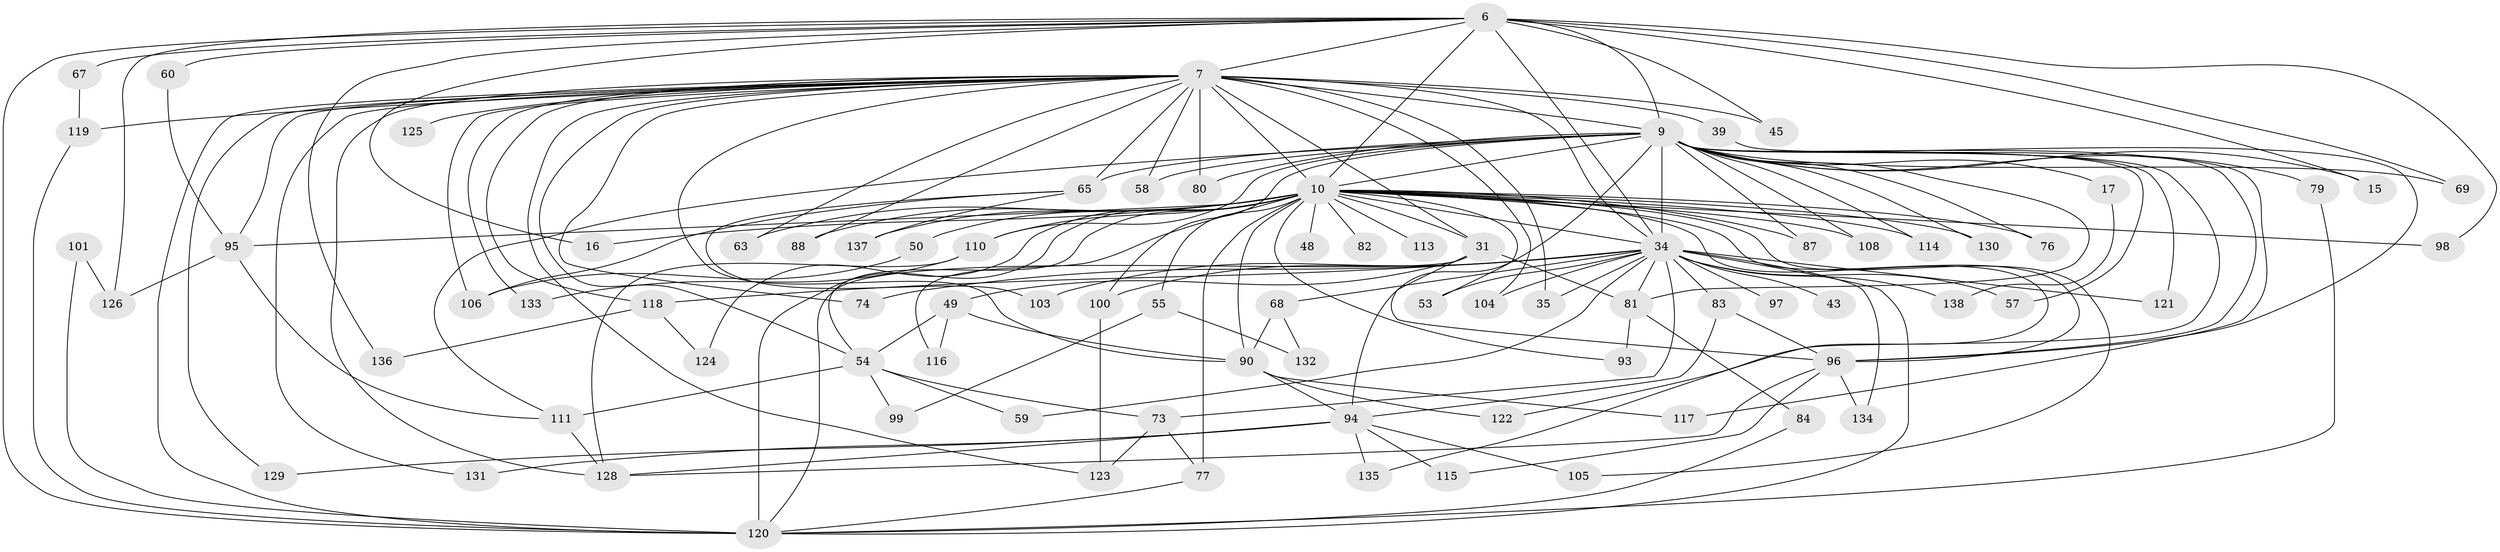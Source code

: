 // original degree distribution, {26: 0.014492753623188406, 15: 0.007246376811594203, 25: 0.007246376811594203, 19: 0.007246376811594203, 33: 0.007246376811594203, 16: 0.007246376811594203, 23: 0.007246376811594203, 21: 0.007246376811594203, 31: 0.007246376811594203, 6: 0.021739130434782608, 4: 0.10869565217391304, 7: 0.014492753623188406, 2: 0.5289855072463768, 3: 0.18840579710144928, 8: 0.014492753623188406, 5: 0.050724637681159424}
// Generated by graph-tools (version 1.1) at 2025/49/03/04/25 21:49:09]
// undirected, 82 vertices, 169 edges
graph export_dot {
graph [start="1"]
  node [color=gray90,style=filled];
  6 [super="+2"];
  7 [super="+3"];
  9 [super="+8"];
  10 [super="+5"];
  15;
  16;
  17;
  31 [super="+20+25"];
  34 [super="+12+4"];
  35;
  39;
  43;
  45 [super="+26"];
  48;
  49 [super="+23+21"];
  50;
  53;
  54 [super="+19"];
  55;
  57 [super="+40"];
  58;
  59;
  60;
  63;
  65 [super="+29"];
  67;
  68 [super="+32"];
  69;
  73 [super="+41+70"];
  74;
  76;
  77 [super="+66+13"];
  79;
  80;
  81 [super="+33+75"];
  82;
  83 [super="+38"];
  84;
  87;
  88;
  90 [super="+14"];
  93;
  94 [super="+22"];
  95 [super="+11"];
  96 [super="+28+61"];
  97;
  98;
  99;
  100;
  101;
  103;
  104;
  105;
  106 [super="+89"];
  108 [super="+18"];
  110;
  111 [super="+62+64"];
  113;
  114;
  115;
  116;
  117;
  118 [super="+109"];
  119 [super="+47+92"];
  120 [super="+37+72+42+102"];
  121;
  122;
  123 [super="+107"];
  124;
  125;
  126 [super="+86"];
  128 [super="+112"];
  129;
  130;
  131;
  132;
  133;
  134 [super="+127"];
  135;
  136;
  137;
  138;
  6 -- 7 [weight=4];
  6 -- 9 [weight=4];
  6 -- 10 [weight=4];
  6 -- 60;
  6 -- 69;
  6 -- 98;
  6 -- 126 [weight=2];
  6 -- 34 [weight=5];
  6 -- 67;
  6 -- 136;
  6 -- 15;
  6 -- 16;
  6 -- 45;
  6 -- 120 [weight=2];
  7 -- 9 [weight=4];
  7 -- 10 [weight=4];
  7 -- 45 [weight=2];
  7 -- 58;
  7 -- 63;
  7 -- 74;
  7 -- 80;
  7 -- 88;
  7 -- 104;
  7 -- 119 [weight=2];
  7 -- 125 [weight=2];
  7 -- 133;
  7 -- 128;
  7 -- 129;
  7 -- 131;
  7 -- 65 [weight=3];
  7 -- 90 [weight=2];
  7 -- 31 [weight=3];
  7 -- 35;
  7 -- 39;
  7 -- 95;
  7 -- 54;
  7 -- 34 [weight=4];
  7 -- 118 [weight=2];
  7 -- 120;
  7 -- 123;
  7 -- 106;
  9 -- 10 [weight=4];
  9 -- 15;
  9 -- 17 [weight=2];
  9 -- 79;
  9 -- 87;
  9 -- 117;
  9 -- 122;
  9 -- 130;
  9 -- 69;
  9 -- 76;
  9 -- 80;
  9 -- 100;
  9 -- 108;
  9 -- 110;
  9 -- 114;
  9 -- 121;
  9 -- 58;
  9 -- 65;
  9 -- 34 [weight=4];
  9 -- 57;
  9 -- 94;
  9 -- 96 [weight=2];
  9 -- 81 [weight=2];
  9 -- 111;
  10 -- 50 [weight=2];
  10 -- 54 [weight=2];
  10 -- 55 [weight=2];
  10 -- 63;
  10 -- 77 [weight=5];
  10 -- 82 [weight=2];
  10 -- 93;
  10 -- 95 [weight=2];
  10 -- 98;
  10 -- 108 [weight=2];
  10 -- 110;
  10 -- 113 [weight=2];
  10 -- 114;
  10 -- 116;
  10 -- 130;
  10 -- 135;
  10 -- 137;
  10 -- 16;
  10 -- 76;
  10 -- 87;
  10 -- 88;
  10 -- 105;
  10 -- 48;
  10 -- 53;
  10 -- 124;
  10 -- 31;
  10 -- 90;
  10 -- 34 [weight=5];
  10 -- 96 [weight=2];
  10 -- 120 [weight=4];
  17 -- 138;
  31 -- 49;
  31 -- 96;
  31 -- 81;
  31 -- 120;
  34 -- 68 [weight=2];
  34 -- 134 [weight=2];
  34 -- 138;
  34 -- 74;
  34 -- 83 [weight=2];
  34 -- 35;
  34 -- 97;
  34 -- 100;
  34 -- 121;
  34 -- 103;
  34 -- 104;
  34 -- 43 [weight=2];
  34 -- 53;
  34 -- 118 [weight=2];
  34 -- 57 [weight=2];
  34 -- 59;
  34 -- 120 [weight=3];
  34 -- 81;
  34 -- 73 [weight=2];
  39 -- 96;
  49 -- 116;
  49 -- 90 [weight=2];
  49 -- 54;
  50 -- 106;
  54 -- 99;
  54 -- 59;
  54 -- 73;
  54 -- 111 [weight=2];
  55 -- 99;
  55 -- 132;
  60 -- 95;
  65 -- 106;
  65 -- 137;
  65 -- 103;
  67 -- 119;
  68 -- 132;
  68 -- 90;
  73 -- 123;
  73 -- 77;
  77 -- 120;
  79 -- 120;
  81 -- 93;
  81 -- 84;
  83 -- 94;
  83 -- 96;
  84 -- 120;
  90 -- 117;
  90 -- 122;
  90 -- 94;
  94 -- 105;
  94 -- 129;
  94 -- 131;
  94 -- 135;
  94 -- 115;
  94 -- 128;
  95 -- 126;
  95 -- 111;
  96 -- 115;
  96 -- 134;
  96 -- 128;
  100 -- 123;
  101 -- 126;
  101 -- 120;
  110 -- 133;
  110 -- 128;
  111 -- 128;
  118 -- 136;
  118 -- 124;
  119 -- 120 [weight=2];
}
